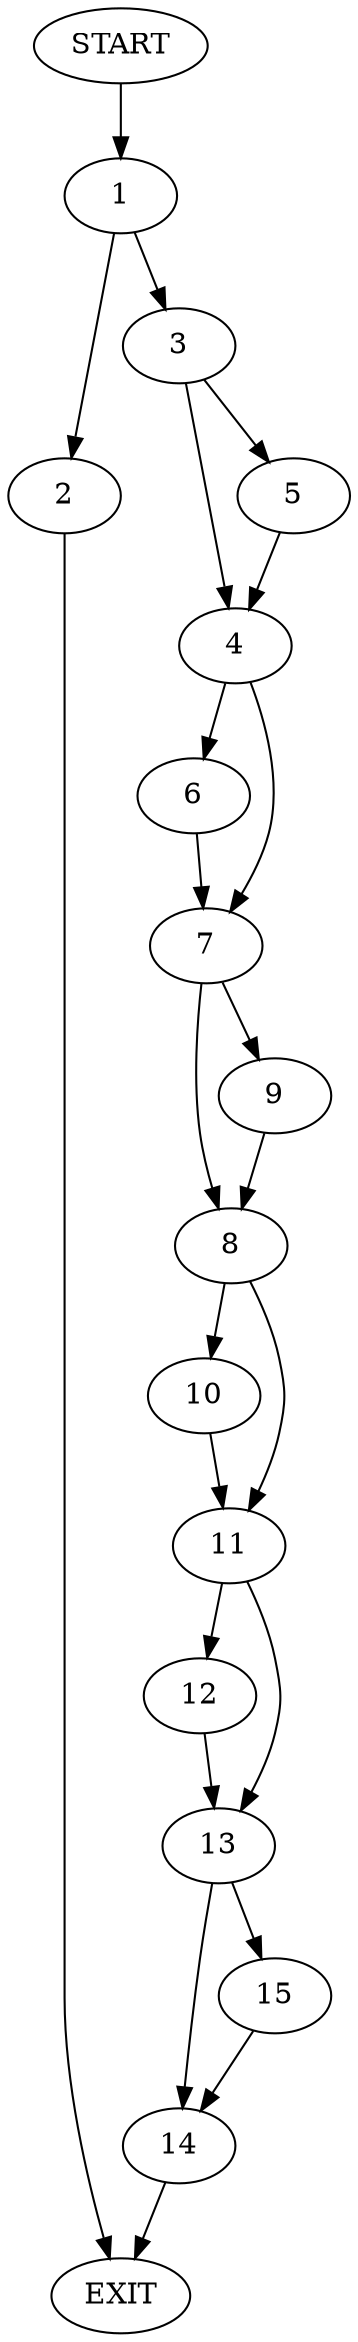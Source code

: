 digraph {
0 [label="START"]
16 [label="EXIT"]
0 -> 1
1 -> 2
1 -> 3
3 -> 4
3 -> 5
2 -> 16
5 -> 4
4 -> 6
4 -> 7
7 -> 8
7 -> 9
6 -> 7
9 -> 8
8 -> 10
8 -> 11
11 -> 12
11 -> 13
10 -> 11
12 -> 13
13 -> 14
13 -> 15
15 -> 14
14 -> 16
}
